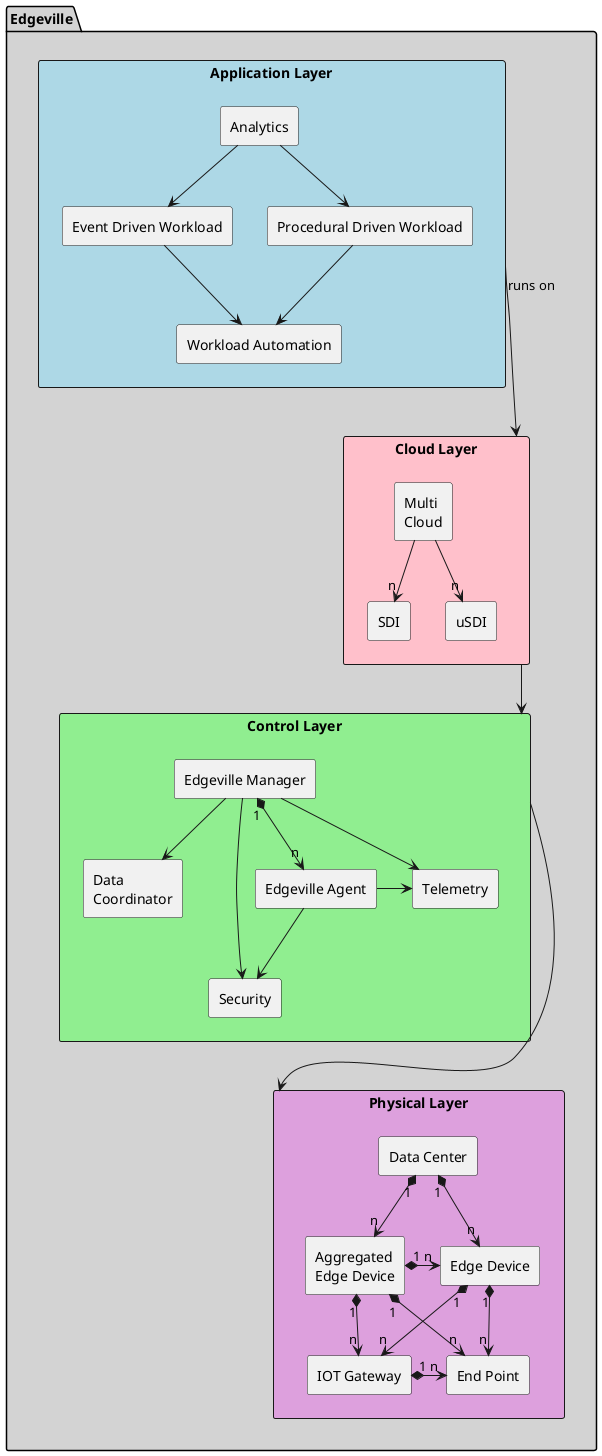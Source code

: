 @startuml

package Edgeville #lightgray {
    rectangle "Cloud Layer" as Cloud #pink {
      rectangle "SDI"
      rectangle "uSDI"
      rectangle "Multi\nCloud" as HC
      HC --> "n" SDI
      HC --> "n" uSDI
    }
    rectangle "Control Layer" as Control #lightgreen {
      rectangle "Data\nCoordinator" as DC
      rectangle "Edgeville Manager" as EM
      rectangle "Edgeville Agent" as EA
      rectangle "Telemetry" as Telemetry
      rectangle "Security" as Security
      EM "1" *--> "n" EA
      EM --> DC
      EM -> Telemetry
      EA -> Telemetry
      EM --> Security
      EA --> Security
    }
    rectangle "Application Layer" as AL #lightblue {
      rectangle "Analytics" as ALA
      rectangle "Event Driven Workload" as ALE
      rectangle "Procedural Driven Workload" as ALP
      rectangle "Workload Automation" as ALW
      ALA --> ALP
      ALA --> ALE
      ALE --> ALW
      ALP --> ALW
    }
    rectangle "Physical Layer" as PL #plum {
      rectangle "Data Center" as PLDC
      rectangle "Aggregated\nEdge Device" as AED
      rectangle "Edge Device" as ED
      rectangle "End Point" as EP
      rectangle "IOT Gateway" as IG
      PLDC "1" *-> "n" AED
      PLDC "1" *--> "n" ED
      AED "1" *-> "n" ED
      AED "1" *--> "n" IG
      AED "1" *--> "n" EP
      ED "1" *-> "n" IG
      IG "1" *-> "n" EP
      ED "1" *--> "n" EP
    }

    AL ----> Cloud : runs on
    Cloud ---> Control
    Control ----> PL
}
@enduml


